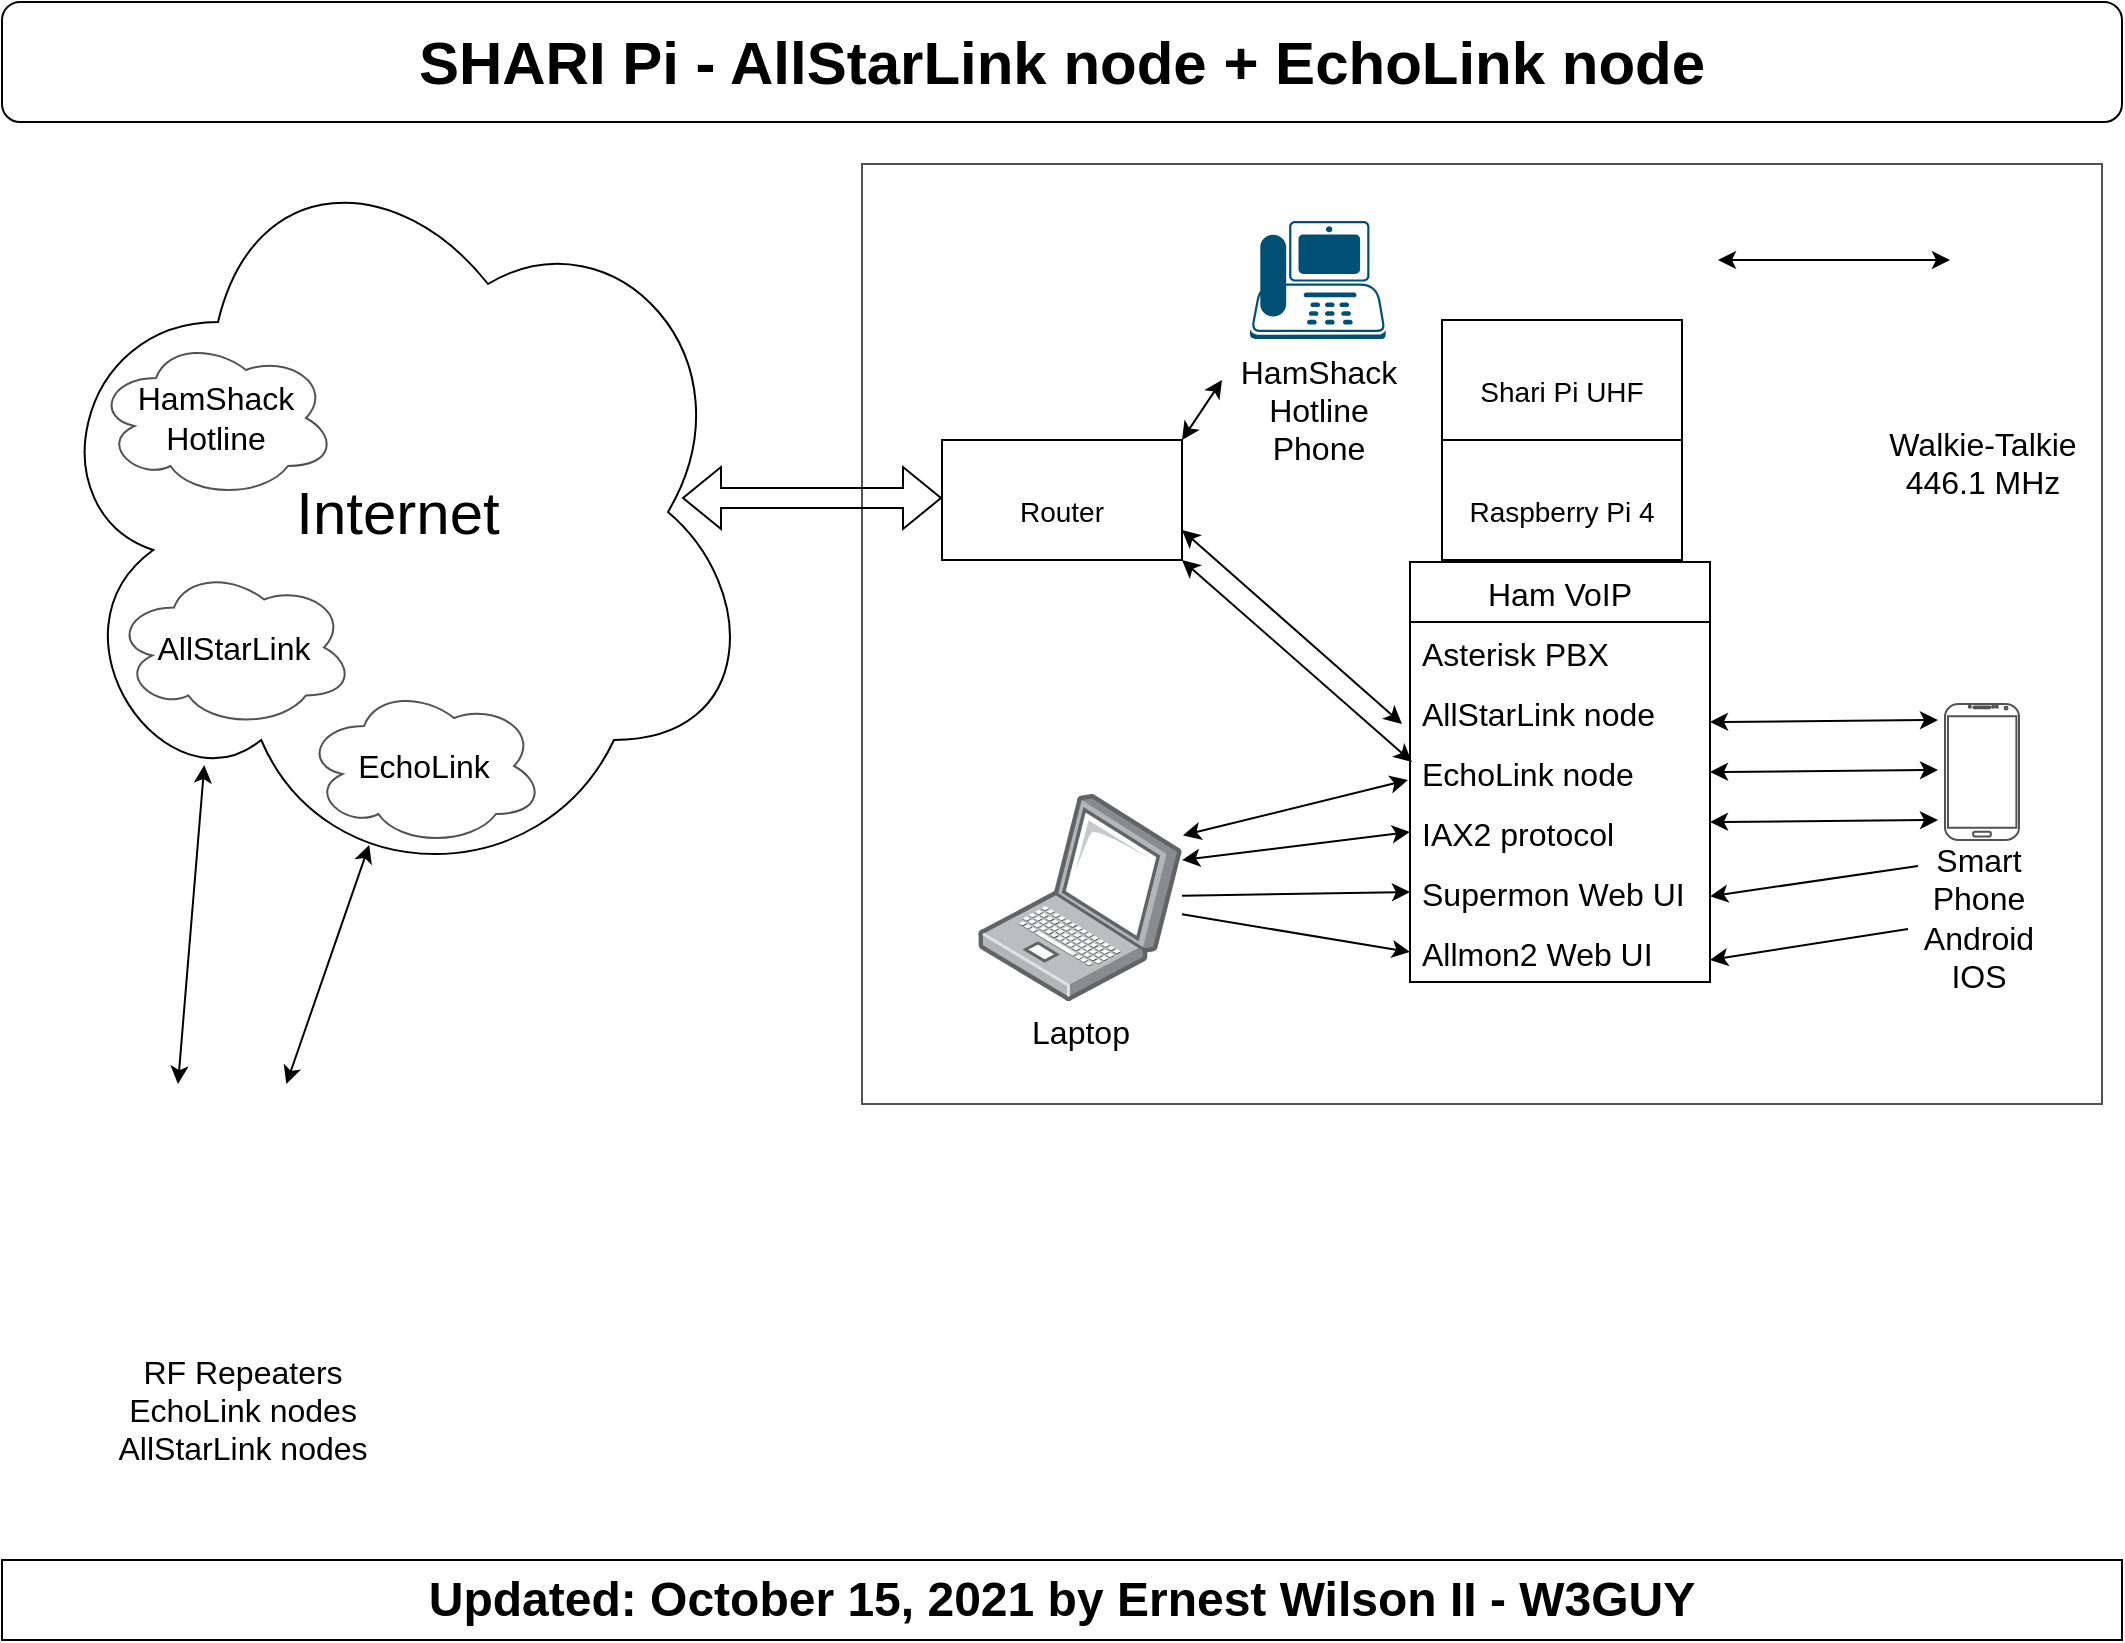<mxfile version="15.5.2" type="github">
  <diagram id="esjhnlwZM_2KqE7nAPmI" name="Overview">
    <mxGraphModel dx="3693" dy="1189" grid="1" gridSize="10" guides="1" tooltips="1" connect="1" arrows="1" fold="1" page="1" pageScale="1" pageWidth="1100" pageHeight="850" math="0" shadow="0">
      <root>
        <mxCell id="0" />
        <mxCell id="1" parent="0" />
        <mxCell id="cZe4wT0ZkA3RcTf7hlBW-52" value="" style="rounded=0;whiteSpace=wrap;html=1;fontSize=16;strokeColor=#525252;" vertex="1" parent="1">
          <mxGeometry x="-1750" y="100" width="620" height="470" as="geometry" />
        </mxCell>
        <mxCell id="cZe4wT0ZkA3RcTf7hlBW-2" value="&lt;span style=&quot;font-size: 24px&quot;&gt;&lt;b&gt;Updated: October 15, 2021 by Ernest Wilson II - W3GUY&lt;/b&gt;&lt;/span&gt;" style="rounded=0;whiteSpace=wrap;html=1;" vertex="1" parent="1">
          <mxGeometry x="-2180" y="798" width="1060" height="40" as="geometry" />
        </mxCell>
        <mxCell id="cZe4wT0ZkA3RcTf7hlBW-3" value="&lt;b&gt;&lt;font style=&quot;font-size: 30px&quot;&gt;SHARI Pi - AllStarLink node + EchoLink node&lt;/font&gt;&lt;/b&gt;" style="rounded=1;whiteSpace=wrap;html=1;fontSize=24;" vertex="1" parent="1">
          <mxGeometry x="-2180" y="19" width="1060" height="60" as="geometry" />
        </mxCell>
        <mxCell id="cZe4wT0ZkA3RcTf7hlBW-4" value="Internet" style="ellipse;shape=cloud;whiteSpace=wrap;html=1;fontSize=30;" vertex="1" parent="1">
          <mxGeometry x="-2162" y="84" width="360" height="380" as="geometry" />
        </mxCell>
        <mxCell id="cZe4wT0ZkA3RcTf7hlBW-6" value="&lt;font style=&quot;font-size: 14px&quot;&gt;Raspberry Pi 4&lt;/font&gt;" style="rounded=0;whiteSpace=wrap;html=1;fontSize=30;" vertex="1" parent="1">
          <mxGeometry x="-1460" y="238" width="120" height="60" as="geometry" />
        </mxCell>
        <mxCell id="cZe4wT0ZkA3RcTf7hlBW-7" value="&lt;font style=&quot;font-size: 14px&quot;&gt;Shari Pi UHF&lt;br&gt;&lt;/font&gt;" style="rounded=0;whiteSpace=wrap;html=1;fontSize=30;" vertex="1" parent="1">
          <mxGeometry x="-1460" y="178" width="120" height="60" as="geometry" />
        </mxCell>
        <mxCell id="cZe4wT0ZkA3RcTf7hlBW-8" value="" style="shape=image;html=1;verticalAlign=top;verticalLabelPosition=bottom;labelBackgroundColor=#ffffff;imageAspect=0;aspect=fixed;image=https://cdn2.iconfinder.com/data/icons/electronics-17/24/electronics-12-128.png;fontSize=14;" vertex="1" parent="1">
          <mxGeometry x="-1382" y="138" width="40" height="40" as="geometry" />
        </mxCell>
        <mxCell id="cZe4wT0ZkA3RcTf7hlBW-9" value="&lt;font style=&quot;font-size: 14px&quot;&gt;Router&lt;/font&gt;" style="rounded=0;whiteSpace=wrap;html=1;fontSize=30;" vertex="1" parent="1">
          <mxGeometry x="-1710" y="238" width="120" height="60" as="geometry" />
        </mxCell>
        <mxCell id="cZe4wT0ZkA3RcTf7hlBW-12" value="&lt;font style=&quot;font-size: 16px&quot;&gt;Walkie-Talkie&lt;br&gt;446.1 MHz&lt;/font&gt;" style="shape=image;html=1;verticalAlign=top;verticalLabelPosition=bottom;labelBackgroundColor=#ffffff;imageAspect=0;aspect=fixed;image=https://cdn1.iconfinder.com/data/icons/assorted-gadgets-and-items-1/144/radio_walkie_talkie-128.png;fontSize=14;spacing=-20;" vertex="1" parent="1">
          <mxGeometry x="-1254" y="118" width="128" height="128" as="geometry" />
        </mxCell>
        <UserObject label="Ham VoIP" link="https://www.hamvoip.org" linkTarget="_blank" id="cZe4wT0ZkA3RcTf7hlBW-14">
          <mxCell style="swimlane;fontStyle=0;childLayout=stackLayout;horizontal=1;startSize=30;horizontalStack=0;resizeParent=1;resizeParentMax=0;resizeLast=0;collapsible=1;marginBottom=0;fontSize=16;" vertex="1" parent="1">
            <mxGeometry x="-1476" y="299" width="150" height="210" as="geometry">
              <mxRectangle x="-1480" y="301" width="100" height="30" as="alternateBounds" />
            </mxGeometry>
          </mxCell>
        </UserObject>
        <object label="Asterisk PBX" id="cZe4wT0ZkA3RcTf7hlBW-15">
          <mxCell style="text;strokeColor=none;fillColor=none;align=left;verticalAlign=middle;spacingLeft=4;spacingRight=4;overflow=hidden;points=[[0,0.5],[1,0.5]];portConstraint=eastwest;rotatable=0;fontSize=16;" vertex="1" parent="cZe4wT0ZkA3RcTf7hlBW-14">
            <mxGeometry y="30" width="150" height="30" as="geometry" />
          </mxCell>
        </object>
        <mxCell id="cZe4wT0ZkA3RcTf7hlBW-16" value="AllStarLink node" style="text;strokeColor=none;fillColor=none;align=left;verticalAlign=middle;spacingLeft=4;spacingRight=4;overflow=hidden;points=[[0,0.5],[1,0.5]];portConstraint=eastwest;rotatable=0;fontSize=16;" vertex="1" parent="cZe4wT0ZkA3RcTf7hlBW-14">
          <mxGeometry y="60" width="150" height="30" as="geometry" />
        </mxCell>
        <mxCell id="cZe4wT0ZkA3RcTf7hlBW-17" value="EchoLink node" style="text;strokeColor=none;fillColor=none;align=left;verticalAlign=middle;spacingLeft=4;spacingRight=4;overflow=hidden;points=[[0,0.5],[1,0.5]];portConstraint=eastwest;rotatable=0;fontSize=16;" vertex="1" parent="cZe4wT0ZkA3RcTf7hlBW-14">
          <mxGeometry y="90" width="150" height="30" as="geometry" />
        </mxCell>
        <mxCell id="cZe4wT0ZkA3RcTf7hlBW-22" value="IAX2 protocol" style="text;strokeColor=none;fillColor=none;align=left;verticalAlign=middle;spacingLeft=4;spacingRight=4;overflow=hidden;points=[[0,0.5],[1,0.5]];portConstraint=eastwest;rotatable=0;fontSize=16;" vertex="1" parent="cZe4wT0ZkA3RcTf7hlBW-14">
          <mxGeometry y="120" width="150" height="30" as="geometry" />
        </mxCell>
        <mxCell id="cZe4wT0ZkA3RcTf7hlBW-23" value="Supermon Web UI" style="text;strokeColor=none;fillColor=none;align=left;verticalAlign=middle;spacingLeft=4;spacingRight=4;overflow=hidden;points=[[0,0.5],[1,0.5]];portConstraint=eastwest;rotatable=0;fontSize=16;" vertex="1" parent="cZe4wT0ZkA3RcTf7hlBW-14">
          <mxGeometry y="150" width="150" height="30" as="geometry" />
        </mxCell>
        <mxCell id="cZe4wT0ZkA3RcTf7hlBW-24" value="Allmon2 Web UI" style="text;strokeColor=none;fillColor=none;align=left;verticalAlign=middle;spacingLeft=4;spacingRight=4;overflow=hidden;points=[[0,0.5],[1,0.5]];portConstraint=eastwest;rotatable=0;fontSize=16;" vertex="1" parent="cZe4wT0ZkA3RcTf7hlBW-14">
          <mxGeometry y="180" width="150" height="30" as="geometry" />
        </mxCell>
        <mxCell id="cZe4wT0ZkA3RcTf7hlBW-18" value="Laptop" style="points=[];aspect=fixed;html=1;align=center;shadow=0;dashed=0;image;image=img/lib/allied_telesis/computer_and_terminals/Laptop.svg;fontSize=16;" vertex="1" parent="1">
          <mxGeometry x="-1692" y="415" width="102" height="103.46" as="geometry" />
        </mxCell>
        <mxCell id="cZe4wT0ZkA3RcTf7hlBW-25" value="" style="endArrow=classic;html=1;rounded=0;fontSize=16;entryX=0;entryY=0.5;entryDx=0;entryDy=0;" edge="1" parent="1" source="cZe4wT0ZkA3RcTf7hlBW-18" target="cZe4wT0ZkA3RcTf7hlBW-23">
          <mxGeometry width="50" height="50" relative="1" as="geometry">
            <mxPoint x="-1562" y="468" as="sourcePoint" />
            <mxPoint x="-1502" y="468" as="targetPoint" />
          </mxGeometry>
        </mxCell>
        <mxCell id="cZe4wT0ZkA3RcTf7hlBW-26" value="" style="endArrow=classic;startArrow=classic;html=1;rounded=0;fontSize=16;entryX=0;entryY=0.5;entryDx=0;entryDy=0;" edge="1" parent="1" target="cZe4wT0ZkA3RcTf7hlBW-22">
          <mxGeometry width="50" height="50" relative="1" as="geometry">
            <mxPoint x="-1590" y="448" as="sourcePoint" />
            <mxPoint x="-1482" y="448" as="targetPoint" />
          </mxGeometry>
        </mxCell>
        <mxCell id="cZe4wT0ZkA3RcTf7hlBW-27" value="" style="endArrow=classic;html=1;rounded=0;fontSize=16;entryX=0;entryY=0.5;entryDx=0;entryDy=0;" edge="1" parent="1" source="cZe4wT0ZkA3RcTf7hlBW-18" target="cZe4wT0ZkA3RcTf7hlBW-24">
          <mxGeometry width="50" height="50" relative="1" as="geometry">
            <mxPoint x="-1624" y="494.102" as="sourcePoint" />
            <mxPoint x="-1501" y="495.0" as="targetPoint" />
          </mxGeometry>
        </mxCell>
        <mxCell id="cZe4wT0ZkA3RcTf7hlBW-28" value="" style="endArrow=classic;startArrow=classic;html=1;rounded=0;fontSize=16;" edge="1" parent="1">
          <mxGeometry width="50" height="50" relative="1" as="geometry">
            <mxPoint x="-1322" y="148.0" as="sourcePoint" />
            <mxPoint x="-1206" y="148.0" as="targetPoint" />
          </mxGeometry>
        </mxCell>
        <mxCell id="cZe4wT0ZkA3RcTf7hlBW-30" value="" style="verticalLabelPosition=bottom;verticalAlign=top;html=1;shadow=0;dashed=0;strokeWidth=1;shape=mxgraph.android.phone2;strokeColor=#525252;fontSize=16;" vertex="1" parent="1">
          <mxGeometry x="-1208.5" y="370" width="37" height="68" as="geometry" />
        </mxCell>
        <mxCell id="cZe4wT0ZkA3RcTf7hlBW-31" value="" style="endArrow=classic;startArrow=classic;html=1;rounded=0;fontSize=16;entryX=0;entryY=0.5;entryDx=0;entryDy=0;exitX=1.005;exitY=0.2;exitDx=0;exitDy=0;exitPerimeter=0;" edge="1" parent="1" source="cZe4wT0ZkA3RcTf7hlBW-18">
          <mxGeometry width="50" height="50" relative="1" as="geometry">
            <mxPoint x="-1580" y="440" as="sourcePoint" />
            <mxPoint x="-1477" y="408" as="targetPoint" />
          </mxGeometry>
        </mxCell>
        <mxCell id="cZe4wT0ZkA3RcTf7hlBW-32" value="" style="endArrow=classic;startArrow=classic;html=1;rounded=0;fontSize=16;exitX=1;exitY=0.5;exitDx=0;exitDy=0;" edge="1" parent="1" source="cZe4wT0ZkA3RcTf7hlBW-17">
          <mxGeometry width="50" height="50" relative="1" as="geometry">
            <mxPoint x="-1299" y="403.0" as="sourcePoint" />
            <mxPoint x="-1212" y="403" as="targetPoint" />
          </mxGeometry>
        </mxCell>
        <mxCell id="cZe4wT0ZkA3RcTf7hlBW-33" value="Smart&lt;br&gt;Phone&lt;br&gt;Android&lt;br&gt;IOS" style="text;html=1;align=center;verticalAlign=middle;resizable=0;points=[];autosize=1;strokeColor=none;fillColor=none;fontSize=16;" vertex="1" parent="1">
          <mxGeometry x="-1227" y="437" width="70" height="80" as="geometry" />
        </mxCell>
        <mxCell id="cZe4wT0ZkA3RcTf7hlBW-34" value="" style="endArrow=classic;startArrow=classic;html=1;rounded=0;fontSize=16;exitX=1;exitY=0.5;exitDx=0;exitDy=0;" edge="1" parent="1">
          <mxGeometry width="50" height="50" relative="1" as="geometry">
            <mxPoint x="-1326" y="379" as="sourcePoint" />
            <mxPoint x="-1212.0" y="378.0" as="targetPoint" />
          </mxGeometry>
        </mxCell>
        <mxCell id="cZe4wT0ZkA3RcTf7hlBW-35" value="" style="endArrow=classic;html=1;rounded=0;fontSize=16;" edge="1" parent="1">
          <mxGeometry width="50" height="50" relative="1" as="geometry">
            <mxPoint x="-1222" y="451" as="sourcePoint" />
            <mxPoint x="-1326" y="466.14" as="targetPoint" />
          </mxGeometry>
        </mxCell>
        <mxCell id="cZe4wT0ZkA3RcTf7hlBW-36" value="" style="endArrow=classic;html=1;rounded=0;fontSize=16;" edge="1" parent="1" source="cZe4wT0ZkA3RcTf7hlBW-33">
          <mxGeometry width="50" height="50" relative="1" as="geometry">
            <mxPoint x="-1242" y="451" as="sourcePoint" />
            <mxPoint x="-1326" y="498.0" as="targetPoint" />
          </mxGeometry>
        </mxCell>
        <mxCell id="cZe4wT0ZkA3RcTf7hlBW-37" value="" style="endArrow=classic;startArrow=classic;html=1;rounded=0;fontSize=16;exitX=1;exitY=0.5;exitDx=0;exitDy=0;" edge="1" parent="1">
          <mxGeometry width="50" height="50" relative="1" as="geometry">
            <mxPoint x="-1326" y="429" as="sourcePoint" />
            <mxPoint x="-1212.0" y="428.0" as="targetPoint" />
          </mxGeometry>
        </mxCell>
        <mxCell id="cZe4wT0ZkA3RcTf7hlBW-38" value="" style="endArrow=classic;startArrow=classic;html=1;rounded=0;fontSize=16;exitX=1;exitY=1;exitDx=0;exitDy=0;" edge="1" parent="1" source="cZe4wT0ZkA3RcTf7hlBW-9">
          <mxGeometry width="50" height="50" relative="1" as="geometry">
            <mxPoint x="-1545" y="399" as="sourcePoint" />
            <mxPoint x="-1475" y="399" as="targetPoint" />
          </mxGeometry>
        </mxCell>
        <mxCell id="cZe4wT0ZkA3RcTf7hlBW-39" value="" style="endArrow=classic;startArrow=classic;html=1;rounded=0;fontSize=16;exitX=1;exitY=0.75;exitDx=0;exitDy=0;" edge="1" parent="1" source="cZe4wT0ZkA3RcTf7hlBW-9">
          <mxGeometry width="50" height="50" relative="1" as="geometry">
            <mxPoint x="-1540" y="340" as="sourcePoint" />
            <mxPoint x="-1480" y="380" as="targetPoint" />
          </mxGeometry>
        </mxCell>
        <mxCell id="cZe4wT0ZkA3RcTf7hlBW-40" value="AllStarLink" style="ellipse;shape=cloud;whiteSpace=wrap;html=1;fontSize=16;strokeColor=#525252;" vertex="1" parent="1">
          <mxGeometry x="-2124" y="301.73" width="120" height="80" as="geometry" />
        </mxCell>
        <mxCell id="cZe4wT0ZkA3RcTf7hlBW-41" value="EchoLink" style="ellipse;shape=cloud;whiteSpace=wrap;html=1;fontSize=16;strokeColor=#525252;" vertex="1" parent="1">
          <mxGeometry x="-2029" y="361" width="120" height="80" as="geometry" />
        </mxCell>
        <mxCell id="cZe4wT0ZkA3RcTf7hlBW-42" value="HamShack&lt;br&gt;Hotline" style="ellipse;shape=cloud;whiteSpace=wrap;html=1;fontSize=16;strokeColor=#525252;" vertex="1" parent="1">
          <mxGeometry x="-2133" y="187" width="120" height="80" as="geometry" />
        </mxCell>
        <mxCell id="cZe4wT0ZkA3RcTf7hlBW-43" value="HamShack&lt;br&gt;Hotline&lt;br&gt;Phone" style="points=[[0.59,0,0],[0.87,0.015,0],[0.88,0.3,0],[0.99,0.99,0],[0.5,1,0],[0.01,0.99,0],[0.075,0.5,0],[0.17,0.115,0]];verticalLabelPosition=bottom;sketch=0;html=1;verticalAlign=top;aspect=fixed;align=center;pointerEvents=1;shape=mxgraph.cisco19.ip_phone;fillColor=#005073;strokeColor=none;fontSize=16;" vertex="1" parent="1">
          <mxGeometry x="-1556" y="128.5" width="67.85" height="59" as="geometry" />
        </mxCell>
        <mxCell id="cZe4wT0ZkA3RcTf7hlBW-45" value="" style="endArrow=classic;startArrow=classic;html=1;rounded=0;fontSize=16;" edge="1" parent="1">
          <mxGeometry width="50" height="50" relative="1" as="geometry">
            <mxPoint x="-1590" y="238" as="sourcePoint" />
            <mxPoint x="-1570" y="208" as="targetPoint" />
          </mxGeometry>
        </mxCell>
        <mxCell id="cZe4wT0ZkA3RcTf7hlBW-47" value="" style="shape=flexArrow;endArrow=classic;startArrow=classic;html=1;rounded=0;fontSize=16;" edge="1" parent="1">
          <mxGeometry width="100" height="100" relative="1" as="geometry">
            <mxPoint x="-1840" y="267" as="sourcePoint" />
            <mxPoint x="-1710" y="267" as="targetPoint" />
          </mxGeometry>
        </mxCell>
        <mxCell id="cZe4wT0ZkA3RcTf7hlBW-48" value="RF Repeaters&lt;br&gt;EchoLink nodes&lt;br&gt;AllStarLink nodes" style="shape=image;html=1;verticalAlign=top;verticalLabelPosition=bottom;labelBackgroundColor=#ffffff;imageAspect=0;aspect=fixed;image=https://cdn1.iconfinder.com/data/icons/line-free/24/Wireless_antenna-128.png;fontSize=16;strokeColor=#525252;" vertex="1" parent="1">
          <mxGeometry x="-2124" y="560" width="128" height="128" as="geometry" />
        </mxCell>
        <mxCell id="cZe4wT0ZkA3RcTf7hlBW-49" value="" style="endArrow=classic;startArrow=classic;html=1;rounded=0;fontSize=16;entryX=0.46;entryY=0.938;entryDx=0;entryDy=0;entryPerimeter=0;" edge="1" parent="1" source="cZe4wT0ZkA3RcTf7hlBW-48" target="cZe4wT0ZkA3RcTf7hlBW-4">
          <mxGeometry width="50" height="50" relative="1" as="geometry">
            <mxPoint x="-2070" y="480" as="sourcePoint" />
            <mxPoint x="-2020" y="430" as="targetPoint" />
          </mxGeometry>
        </mxCell>
        <mxCell id="cZe4wT0ZkA3RcTf7hlBW-50" value="" style="endArrow=classic;startArrow=classic;html=1;rounded=0;fontSize=16;entryX=0.231;entryY=0.833;entryDx=0;entryDy=0;entryPerimeter=0;exitX=0.25;exitY=0;exitDx=0;exitDy=0;" edge="1" parent="1" source="cZe4wT0ZkA3RcTf7hlBW-48" target="cZe4wT0ZkA3RcTf7hlBW-4">
          <mxGeometry width="50" height="50" relative="1" as="geometry">
            <mxPoint x="-2130" y="490" as="sourcePoint" />
            <mxPoint x="-2080" y="440" as="targetPoint" />
          </mxGeometry>
        </mxCell>
      </root>
    </mxGraphModel>
  </diagram>
</mxfile>
